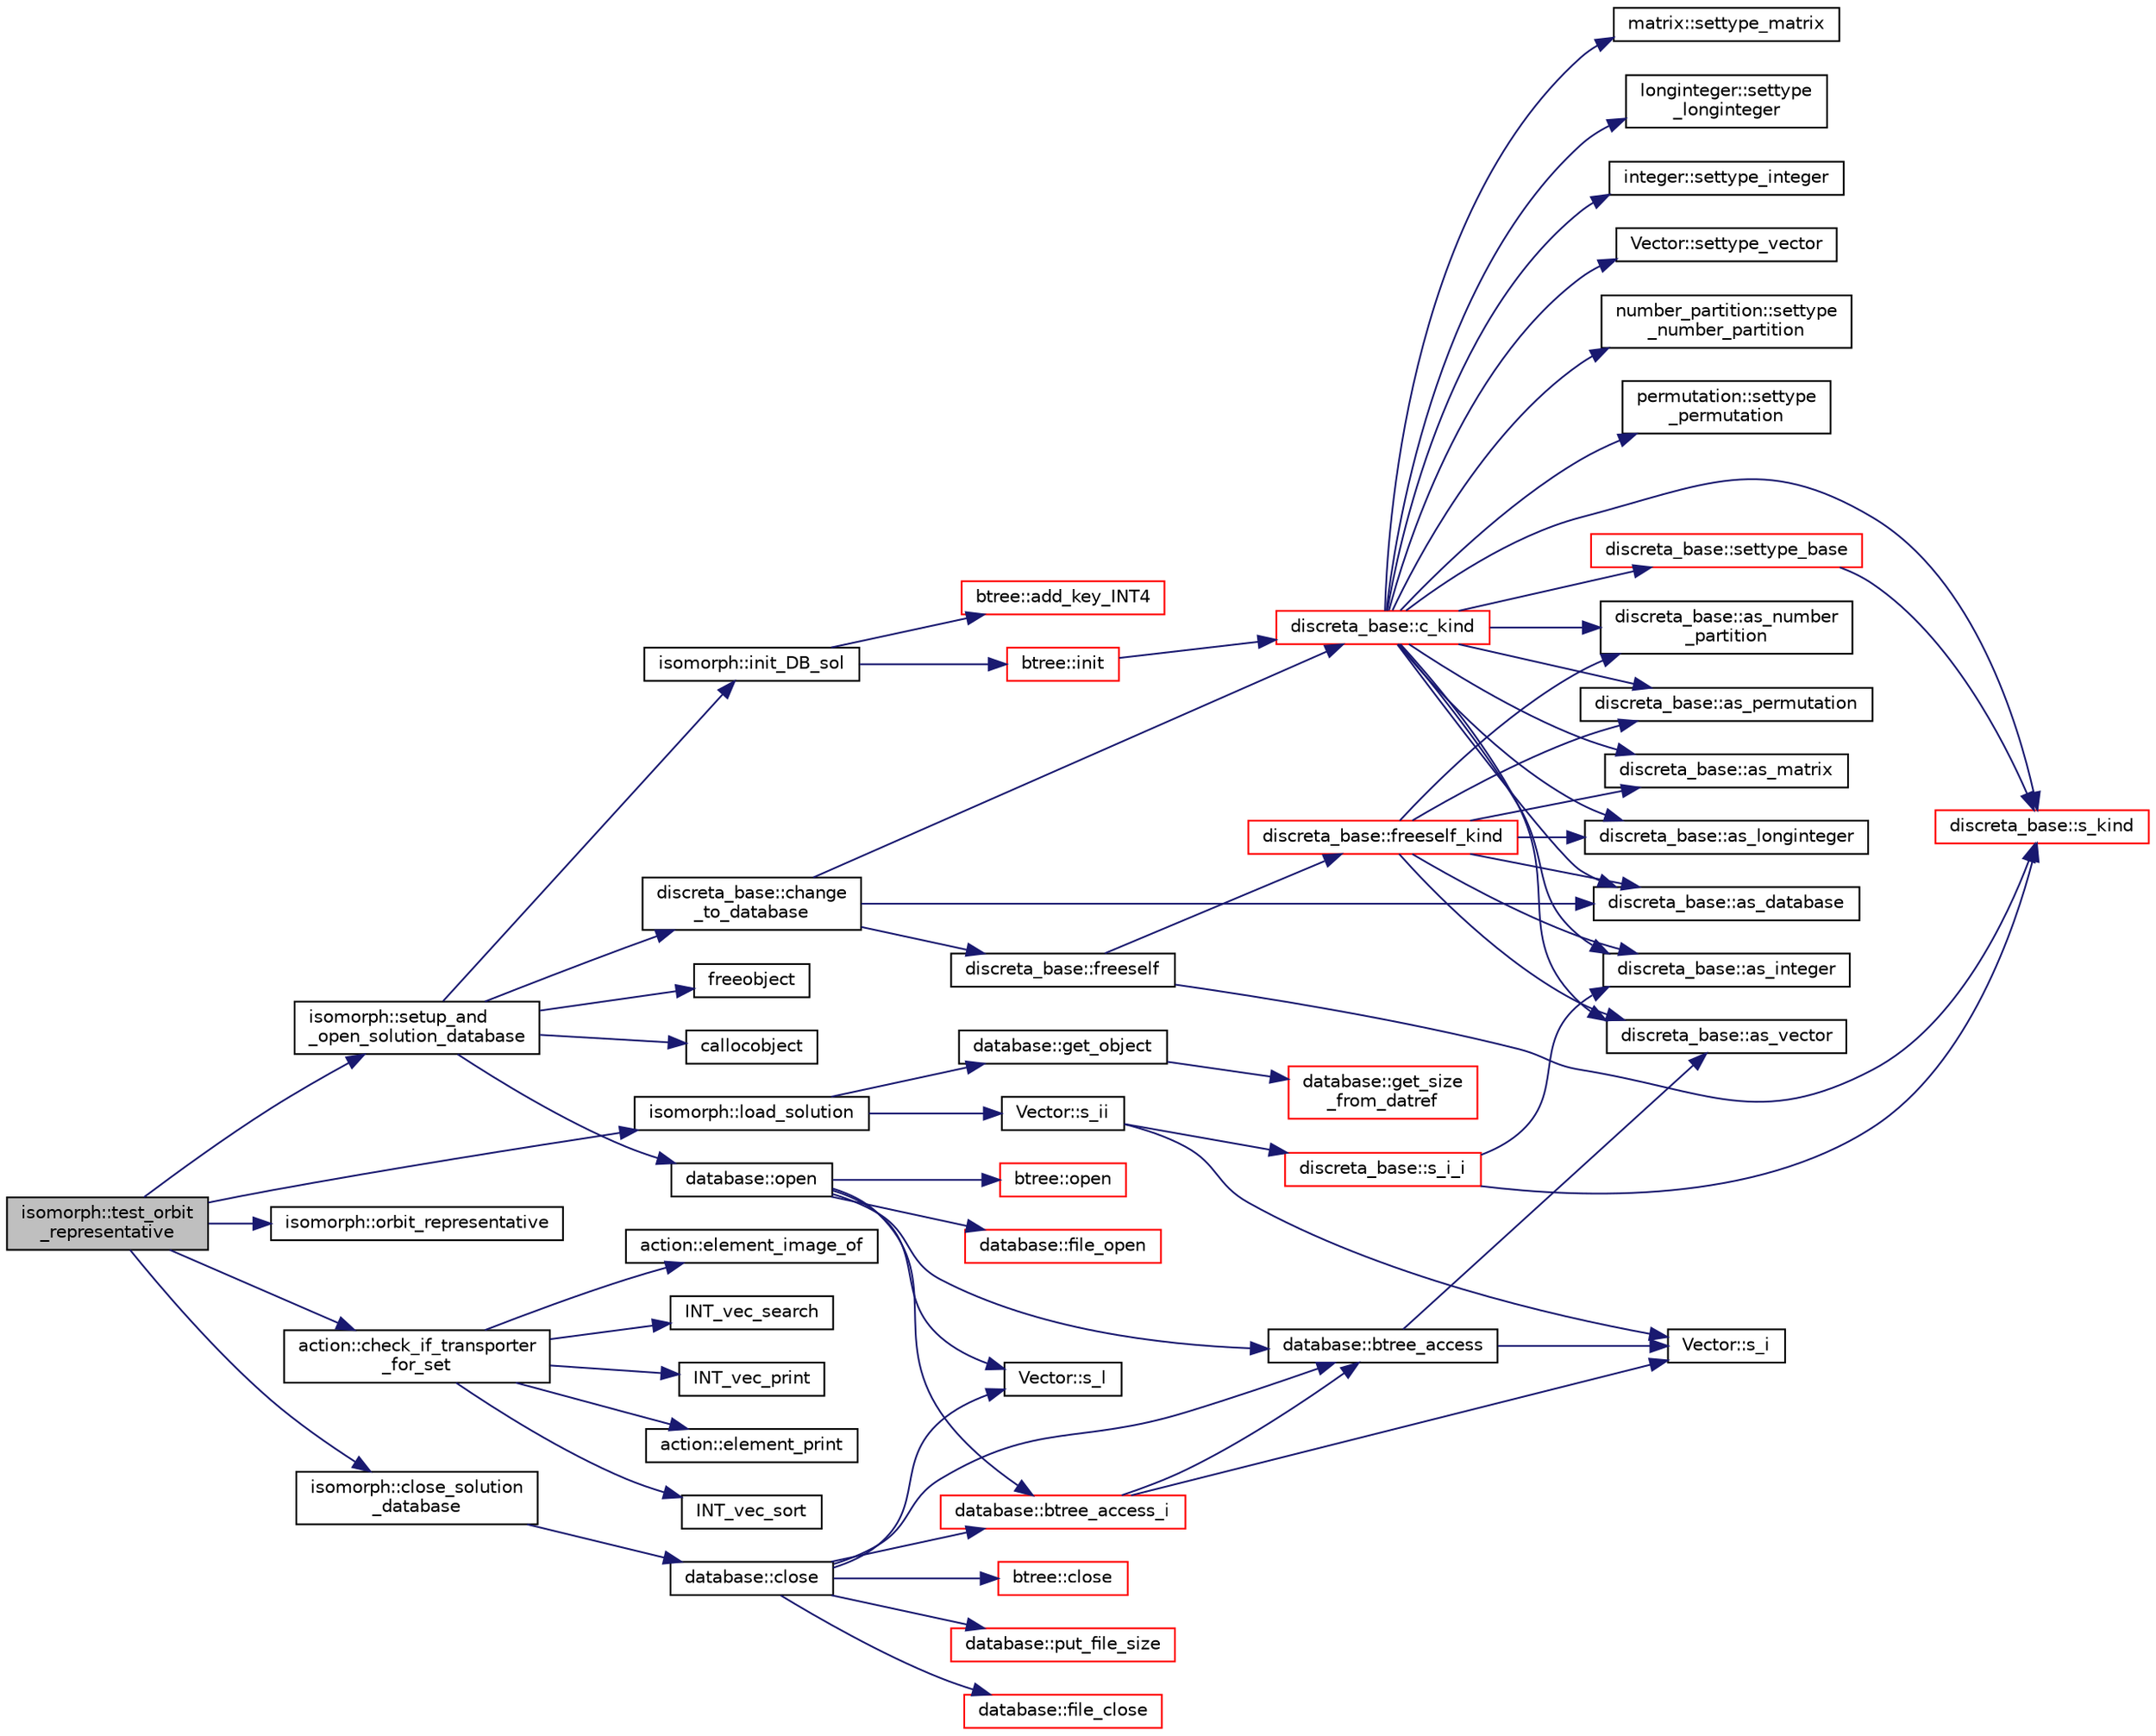 digraph "isomorph::test_orbit_representative"
{
  edge [fontname="Helvetica",fontsize="10",labelfontname="Helvetica",labelfontsize="10"];
  node [fontname="Helvetica",fontsize="10",shape=record];
  rankdir="LR";
  Node14888 [label="isomorph::test_orbit\l_representative",height=0.2,width=0.4,color="black", fillcolor="grey75", style="filled", fontcolor="black"];
  Node14888 -> Node14889 [color="midnightblue",fontsize="10",style="solid",fontname="Helvetica"];
  Node14889 [label="isomorph::setup_and\l_open_solution_database",height=0.2,width=0.4,color="black", fillcolor="white", style="filled",URL="$d3/d5f/classisomorph.html#a31846d3ae261a9c2dc089fb87710ce5c"];
  Node14889 -> Node14890 [color="midnightblue",fontsize="10",style="solid",fontname="Helvetica"];
  Node14890 [label="freeobject",height=0.2,width=0.4,color="black", fillcolor="white", style="filled",URL="$d9/d60/discreta_8h.html#a3bd8a0c7f8d0451709f6e310536ff2ae"];
  Node14889 -> Node14891 [color="midnightblue",fontsize="10",style="solid",fontname="Helvetica"];
  Node14891 [label="callocobject",height=0.2,width=0.4,color="black", fillcolor="white", style="filled",URL="$d9/d60/discreta_8h.html#a8bbcb8338d159223714097d10e94364d"];
  Node14889 -> Node14892 [color="midnightblue",fontsize="10",style="solid",fontname="Helvetica"];
  Node14892 [label="discreta_base::change\l_to_database",height=0.2,width=0.4,color="black", fillcolor="white", style="filled",URL="$d7/d71/classdiscreta__base.html#a9187fb1e0526e3d327b78bb19475ae40"];
  Node14892 -> Node14893 [color="midnightblue",fontsize="10",style="solid",fontname="Helvetica"];
  Node14893 [label="discreta_base::freeself",height=0.2,width=0.4,color="black", fillcolor="white", style="filled",URL="$d7/d71/classdiscreta__base.html#a9a3c9501a562293b5667c11b9174d6e5"];
  Node14893 -> Node14894 [color="midnightblue",fontsize="10",style="solid",fontname="Helvetica"];
  Node14894 [label="discreta_base::freeself_kind",height=0.2,width=0.4,color="red", fillcolor="white", style="filled",URL="$d7/d71/classdiscreta__base.html#a63a23ada2165b3838fab719ed458cec8"];
  Node14894 -> Node14902 [color="midnightblue",fontsize="10",style="solid",fontname="Helvetica"];
  Node14902 [label="discreta_base::as_integer",height=0.2,width=0.4,color="black", fillcolor="white", style="filled",URL="$d7/d71/classdiscreta__base.html#a00d7691eaf874fd283d942692fe8dd26"];
  Node14894 -> Node14904 [color="midnightblue",fontsize="10",style="solid",fontname="Helvetica"];
  Node14904 [label="discreta_base::as_vector",height=0.2,width=0.4,color="black", fillcolor="white", style="filled",URL="$d7/d71/classdiscreta__base.html#a7bdd6cae39c380b128ee9e17e42cf020"];
  Node14894 -> Node14907 [color="midnightblue",fontsize="10",style="solid",fontname="Helvetica"];
  Node14907 [label="discreta_base::as_number\l_partition",height=0.2,width=0.4,color="black", fillcolor="white", style="filled",URL="$d7/d71/classdiscreta__base.html#a307aa09de0e925d46697707968ffab00"];
  Node14894 -> Node14909 [color="midnightblue",fontsize="10",style="solid",fontname="Helvetica"];
  Node14909 [label="discreta_base::as_permutation",height=0.2,width=0.4,color="black", fillcolor="white", style="filled",URL="$d7/d71/classdiscreta__base.html#aa4e72f36a82984239b12ae831e131098"];
  Node14894 -> Node14911 [color="midnightblue",fontsize="10",style="solid",fontname="Helvetica"];
  Node14911 [label="discreta_base::as_matrix",height=0.2,width=0.4,color="black", fillcolor="white", style="filled",URL="$d7/d71/classdiscreta__base.html#ae4d7f56d917a4707b838fbffde6467ff"];
  Node14894 -> Node14914 [color="midnightblue",fontsize="10",style="solid",fontname="Helvetica"];
  Node14914 [label="discreta_base::as_longinteger",height=0.2,width=0.4,color="black", fillcolor="white", style="filled",URL="$d7/d71/classdiscreta__base.html#a20a094639eb711b10c8694c51937f7cd"];
  Node14894 -> Node14933 [color="midnightblue",fontsize="10",style="solid",fontname="Helvetica"];
  Node14933 [label="discreta_base::as_database",height=0.2,width=0.4,color="black", fillcolor="white", style="filled",URL="$d7/d71/classdiscreta__base.html#ab055d39d58210a2b03ba3d33703b09a9"];
  Node14893 -> Node14896 [color="midnightblue",fontsize="10",style="solid",fontname="Helvetica"];
  Node14896 [label="discreta_base::s_kind",height=0.2,width=0.4,color="red", fillcolor="white", style="filled",URL="$d7/d71/classdiscreta__base.html#a8a830025c74adbbc3362418a7c2ba157"];
  Node14892 -> Node14941 [color="midnightblue",fontsize="10",style="solid",fontname="Helvetica"];
  Node14941 [label="discreta_base::c_kind",height=0.2,width=0.4,color="red", fillcolor="white", style="filled",URL="$d7/d71/classdiscreta__base.html#adc2ff61589c2d083688e7a43f333cb62"];
  Node14941 -> Node14942 [color="midnightblue",fontsize="10",style="solid",fontname="Helvetica"];
  Node14942 [label="discreta_base::settype_base",height=0.2,width=0.4,color="red", fillcolor="white", style="filled",URL="$d7/d71/classdiscreta__base.html#a4f42899a89447d1c3993ea07c38f8ad4"];
  Node14942 -> Node14896 [color="midnightblue",fontsize="10",style="solid",fontname="Helvetica"];
  Node14941 -> Node14902 [color="midnightblue",fontsize="10",style="solid",fontname="Helvetica"];
  Node14941 -> Node14943 [color="midnightblue",fontsize="10",style="solid",fontname="Helvetica"];
  Node14943 [label="integer::settype_integer",height=0.2,width=0.4,color="black", fillcolor="white", style="filled",URL="$d0/de5/classinteger.html#a6265c65ef311229acd513d748faba796"];
  Node14941 -> Node14904 [color="midnightblue",fontsize="10",style="solid",fontname="Helvetica"];
  Node14941 -> Node14944 [color="midnightblue",fontsize="10",style="solid",fontname="Helvetica"];
  Node14944 [label="Vector::settype_vector",height=0.2,width=0.4,color="black", fillcolor="white", style="filled",URL="$d5/db2/class_vector.html#a34e0d00b18c051f23904a8429fa6c8b4"];
  Node14941 -> Node14907 [color="midnightblue",fontsize="10",style="solid",fontname="Helvetica"];
  Node14941 -> Node14945 [color="midnightblue",fontsize="10",style="solid",fontname="Helvetica"];
  Node14945 [label="number_partition::settype\l_number_partition",height=0.2,width=0.4,color="black", fillcolor="white", style="filled",URL="$df/d50/classnumber__partition.html#a3aaec1b557758f643ffc8555bbc358be"];
  Node14941 -> Node14909 [color="midnightblue",fontsize="10",style="solid",fontname="Helvetica"];
  Node14941 -> Node14946 [color="midnightblue",fontsize="10",style="solid",fontname="Helvetica"];
  Node14946 [label="permutation::settype\l_permutation",height=0.2,width=0.4,color="black", fillcolor="white", style="filled",URL="$d0/d08/classpermutation.html#af1eea29f86195cede9562e444664c28c"];
  Node14941 -> Node14911 [color="midnightblue",fontsize="10",style="solid",fontname="Helvetica"];
  Node14941 -> Node14947 [color="midnightblue",fontsize="10",style="solid",fontname="Helvetica"];
  Node14947 [label="matrix::settype_matrix",height=0.2,width=0.4,color="black", fillcolor="white", style="filled",URL="$d1/d8d/classmatrix.html#a1780283a64a789e4084d792683d276bb"];
  Node14941 -> Node14914 [color="midnightblue",fontsize="10",style="solid",fontname="Helvetica"];
  Node14941 -> Node14948 [color="midnightblue",fontsize="10",style="solid",fontname="Helvetica"];
  Node14948 [label="longinteger::settype\l_longinteger",height=0.2,width=0.4,color="black", fillcolor="white", style="filled",URL="$d3/d71/classlonginteger.html#ae5f811ece8df31b9ff114368a18e1dc5"];
  Node14941 -> Node14933 [color="midnightblue",fontsize="10",style="solid",fontname="Helvetica"];
  Node14941 -> Node14896 [color="midnightblue",fontsize="10",style="solid",fontname="Helvetica"];
  Node14892 -> Node14933 [color="midnightblue",fontsize="10",style="solid",fontname="Helvetica"];
  Node14889 -> Node14964 [color="midnightblue",fontsize="10",style="solid",fontname="Helvetica"];
  Node14964 [label="isomorph::init_DB_sol",height=0.2,width=0.4,color="black", fillcolor="white", style="filled",URL="$d3/d5f/classisomorph.html#afd8d8a546fa9a7bc6f211b216e291039"];
  Node14964 -> Node14965 [color="midnightblue",fontsize="10",style="solid",fontname="Helvetica"];
  Node14965 [label="btree::init",height=0.2,width=0.4,color="red", fillcolor="white", style="filled",URL="$dd/db0/classbtree.html#a3c88706e9886f1f9bc142b511aeab642"];
  Node14965 -> Node14941 [color="midnightblue",fontsize="10",style="solid",fontname="Helvetica"];
  Node14964 -> Node14987 [color="midnightblue",fontsize="10",style="solid",fontname="Helvetica"];
  Node14987 [label="btree::add_key_INT4",height=0.2,width=0.4,color="red", fillcolor="white", style="filled",URL="$dd/db0/classbtree.html#a4c42710e5f8cb4e3991d591fe2ae6f42"];
  Node14889 -> Node15002 [color="midnightblue",fontsize="10",style="solid",fontname="Helvetica"];
  Node15002 [label="database::open",height=0.2,width=0.4,color="black", fillcolor="white", style="filled",URL="$db/d72/classdatabase.html#a65e8eccf98ecab4d55fb25bacaae6a19"];
  Node15002 -> Node15003 [color="midnightblue",fontsize="10",style="solid",fontname="Helvetica"];
  Node15003 [label="database::file_open",height=0.2,width=0.4,color="red", fillcolor="white", style="filled",URL="$db/d72/classdatabase.html#a33494febd887d058f862ef6001d4a044"];
  Node15002 -> Node15013 [color="midnightblue",fontsize="10",style="solid",fontname="Helvetica"];
  Node15013 [label="database::btree_access",height=0.2,width=0.4,color="black", fillcolor="white", style="filled",URL="$db/d72/classdatabase.html#a30109ba5488b06111439f887fc1ac499"];
  Node15013 -> Node14958 [color="midnightblue",fontsize="10",style="solid",fontname="Helvetica"];
  Node14958 [label="Vector::s_i",height=0.2,width=0.4,color="black", fillcolor="white", style="filled",URL="$d5/db2/class_vector.html#a1c4fe1752523df8119f70dd550244871"];
  Node15013 -> Node14904 [color="midnightblue",fontsize="10",style="solid",fontname="Helvetica"];
  Node15002 -> Node14998 [color="midnightblue",fontsize="10",style="solid",fontname="Helvetica"];
  Node14998 [label="Vector::s_l",height=0.2,width=0.4,color="black", fillcolor="white", style="filled",URL="$d5/db2/class_vector.html#ad2dc082288f858d22a528832289e0704"];
  Node15002 -> Node15014 [color="midnightblue",fontsize="10",style="solid",fontname="Helvetica"];
  Node15014 [label="database::btree_access_i",height=0.2,width=0.4,color="red", fillcolor="white", style="filled",URL="$db/d72/classdatabase.html#a215047d1b32b8bd54f91a7bdca168eee"];
  Node15014 -> Node15013 [color="midnightblue",fontsize="10",style="solid",fontname="Helvetica"];
  Node15014 -> Node14958 [color="midnightblue",fontsize="10",style="solid",fontname="Helvetica"];
  Node15002 -> Node15015 [color="midnightblue",fontsize="10",style="solid",fontname="Helvetica"];
  Node15015 [label="btree::open",height=0.2,width=0.4,color="red", fillcolor="white", style="filled",URL="$dd/db0/classbtree.html#a3e718949f1be6057839463292a60297a"];
  Node14888 -> Node15023 [color="midnightblue",fontsize="10",style="solid",fontname="Helvetica"];
  Node15023 [label="isomorph::load_solution",height=0.2,width=0.4,color="black", fillcolor="white", style="filled",URL="$d3/d5f/classisomorph.html#a18df8e5d8ba2c2fe7c6d59a2d42768a5"];
  Node15023 -> Node15024 [color="midnightblue",fontsize="10",style="solid",fontname="Helvetica"];
  Node15024 [label="database::get_object",height=0.2,width=0.4,color="black", fillcolor="white", style="filled",URL="$db/d72/classdatabase.html#a2f58ec1301addabc2fb6544038e108c6"];
  Node15024 -> Node15025 [color="midnightblue",fontsize="10",style="solid",fontname="Helvetica"];
  Node15025 [label="database::get_size\l_from_datref",height=0.2,width=0.4,color="red", fillcolor="white", style="filled",URL="$db/d72/classdatabase.html#ae71e4c19b07a2d67682fbd4b069e9a7e"];
  Node15023 -> Node15028 [color="midnightblue",fontsize="10",style="solid",fontname="Helvetica"];
  Node15028 [label="Vector::s_ii",height=0.2,width=0.4,color="black", fillcolor="white", style="filled",URL="$d5/db2/class_vector.html#a75d4942cc7b9794717b4846c10520db8"];
  Node15028 -> Node14958 [color="midnightblue",fontsize="10",style="solid",fontname="Helvetica"];
  Node15028 -> Node15029 [color="midnightblue",fontsize="10",style="solid",fontname="Helvetica"];
  Node15029 [label="discreta_base::s_i_i",height=0.2,width=0.4,color="red", fillcolor="white", style="filled",URL="$d7/d71/classdiscreta__base.html#aadb92c01fbe69b3034b0214b33fbc735"];
  Node15029 -> Node14896 [color="midnightblue",fontsize="10",style="solid",fontname="Helvetica"];
  Node15029 -> Node14902 [color="midnightblue",fontsize="10",style="solid",fontname="Helvetica"];
  Node14888 -> Node15030 [color="midnightblue",fontsize="10",style="solid",fontname="Helvetica"];
  Node15030 [label="isomorph::orbit_representative",height=0.2,width=0.4,color="black", fillcolor="white", style="filled",URL="$d3/d5f/classisomorph.html#acdfd35e2cb33942945e10dedeb4a210f"];
  Node14888 -> Node15031 [color="midnightblue",fontsize="10",style="solid",fontname="Helvetica"];
  Node15031 [label="action::check_if_transporter\l_for_set",height=0.2,width=0.4,color="black", fillcolor="white", style="filled",URL="$d2/d86/classaction.html#a84f3aaa00cbc09fb93f131b16d1fd290"];
  Node15031 -> Node15032 [color="midnightblue",fontsize="10",style="solid",fontname="Helvetica"];
  Node15032 [label="INT_vec_print",height=0.2,width=0.4,color="black", fillcolor="white", style="filled",URL="$df/dbf/sajeeb_8_c.html#a79a5901af0b47dd0d694109543c027fe"];
  Node15031 -> Node15033 [color="midnightblue",fontsize="10",style="solid",fontname="Helvetica"];
  Node15033 [label="action::element_print",height=0.2,width=0.4,color="black", fillcolor="white", style="filled",URL="$d2/d86/classaction.html#ae38c3ef3c1125213733d63c6fc3c40cd"];
  Node15031 -> Node15034 [color="midnightblue",fontsize="10",style="solid",fontname="Helvetica"];
  Node15034 [label="INT_vec_sort",height=0.2,width=0.4,color="black", fillcolor="white", style="filled",URL="$d5/de2/foundations_2data__structures_2data__structures_8h.html#a877cf6c0867f8a8e7c199476e640eca5"];
  Node15031 -> Node15035 [color="midnightblue",fontsize="10",style="solid",fontname="Helvetica"];
  Node15035 [label="action::element_image_of",height=0.2,width=0.4,color="black", fillcolor="white", style="filled",URL="$d2/d86/classaction.html#ae09559d4537a048fc860f8a74a31393d"];
  Node15031 -> Node15036 [color="midnightblue",fontsize="10",style="solid",fontname="Helvetica"];
  Node15036 [label="INT_vec_search",height=0.2,width=0.4,color="black", fillcolor="white", style="filled",URL="$d5/de2/foundations_2data__structures_2data__structures_8h.html#ad103ef2316a1f671bdb68fd9cd9ba945"];
  Node14888 -> Node15037 [color="midnightblue",fontsize="10",style="solid",fontname="Helvetica"];
  Node15037 [label="isomorph::close_solution\l_database",height=0.2,width=0.4,color="black", fillcolor="white", style="filled",URL="$d3/d5f/classisomorph.html#a4219716e51f60288361e06dd0e91810b"];
  Node15037 -> Node15038 [color="midnightblue",fontsize="10",style="solid",fontname="Helvetica"];
  Node15038 [label="database::close",height=0.2,width=0.4,color="black", fillcolor="white", style="filled",URL="$db/d72/classdatabase.html#acdc74d15f711cab1c165989723d45caf"];
  Node15038 -> Node15039 [color="midnightblue",fontsize="10",style="solid",fontname="Helvetica"];
  Node15039 [label="database::put_file_size",height=0.2,width=0.4,color="red", fillcolor="white", style="filled",URL="$db/d72/classdatabase.html#a3490df2b9feac3d2cfab8a5d00033ab4"];
  Node15038 -> Node15041 [color="midnightblue",fontsize="10",style="solid",fontname="Helvetica"];
  Node15041 [label="database::file_close",height=0.2,width=0.4,color="red", fillcolor="white", style="filled",URL="$db/d72/classdatabase.html#a2c40bcffaf69fb166b6ac1bafee50baf"];
  Node15038 -> Node15013 [color="midnightblue",fontsize="10",style="solid",fontname="Helvetica"];
  Node15038 -> Node14998 [color="midnightblue",fontsize="10",style="solid",fontname="Helvetica"];
  Node15038 -> Node15014 [color="midnightblue",fontsize="10",style="solid",fontname="Helvetica"];
  Node15038 -> Node15042 [color="midnightblue",fontsize="10",style="solid",fontname="Helvetica"];
  Node15042 [label="btree::close",height=0.2,width=0.4,color="red", fillcolor="white", style="filled",URL="$dd/db0/classbtree.html#acdd59b8696e09dc1c76356902fb35cbd"];
}
